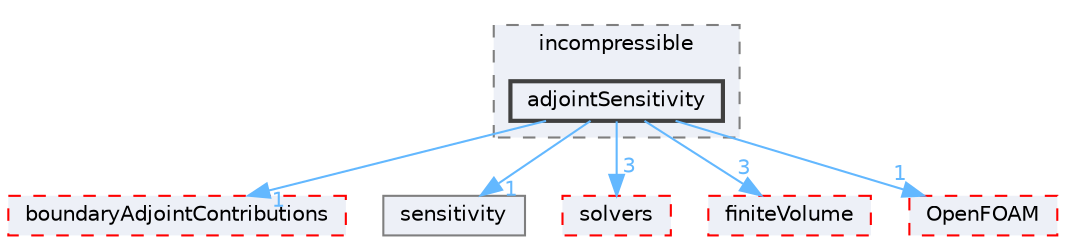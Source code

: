 digraph "src/optimisation/adjointOptimisation/adjoint/optimisation/adjointSensitivity/incompressible/adjointSensitivity"
{
 // LATEX_PDF_SIZE
  bgcolor="transparent";
  edge [fontname=Helvetica,fontsize=10,labelfontname=Helvetica,labelfontsize=10];
  node [fontname=Helvetica,fontsize=10,shape=box,height=0.2,width=0.4];
  compound=true
  subgraph clusterdir_2b473d201aab52bb890a8b3370c59272 {
    graph [ bgcolor="#edf0f7", pencolor="grey50", label="incompressible", fontname=Helvetica,fontsize=10 style="filled,dashed", URL="dir_2b473d201aab52bb890a8b3370c59272.html",tooltip=""]
  dir_c9975b67581c2da6d7f831922d1c5844 [label="adjointSensitivity", fillcolor="#edf0f7", color="grey25", style="filled,bold", URL="dir_c9975b67581c2da6d7f831922d1c5844.html",tooltip=""];
  }
  dir_3c0395a0b3704d24024ddd387bcbaf66 [label="boundaryAdjointContributions", fillcolor="#edf0f7", color="red", style="filled,dashed", URL="dir_3c0395a0b3704d24024ddd387bcbaf66.html",tooltip=""];
  dir_f7272483e2a5918c938aa224b678aee8 [label="sensitivity", fillcolor="#edf0f7", color="grey50", style="filled", URL="dir_f7272483e2a5918c938aa224b678aee8.html",tooltip=""];
  dir_f1ea2e00111d8324be054b4e32e6ee53 [label="solvers", fillcolor="#edf0f7", color="red", style="filled,dashed", URL="dir_f1ea2e00111d8324be054b4e32e6ee53.html",tooltip=""];
  dir_9bd15774b555cf7259a6fa18f99fe99b [label="finiteVolume", fillcolor="#edf0f7", color="red", style="filled,dashed", URL="dir_9bd15774b555cf7259a6fa18f99fe99b.html",tooltip=""];
  dir_c5473ff19b20e6ec4dfe5c310b3778a8 [label="OpenFOAM", fillcolor="#edf0f7", color="red", style="filled,dashed", URL="dir_c5473ff19b20e6ec4dfe5c310b3778a8.html",tooltip=""];
  dir_c9975b67581c2da6d7f831922d1c5844->dir_3c0395a0b3704d24024ddd387bcbaf66 [headlabel="1", labeldistance=1.5 headhref="dir_000061_000324.html" href="dir_000061_000324.html" color="steelblue1" fontcolor="steelblue1"];
  dir_c9975b67581c2da6d7f831922d1c5844->dir_9bd15774b555cf7259a6fa18f99fe99b [headlabel="3", labeldistance=1.5 headhref="dir_000061_001387.html" href="dir_000061_001387.html" color="steelblue1" fontcolor="steelblue1"];
  dir_c9975b67581c2da6d7f831922d1c5844->dir_c5473ff19b20e6ec4dfe5c310b3778a8 [headlabel="1", labeldistance=1.5 headhref="dir_000061_002695.html" href="dir_000061_002695.html" color="steelblue1" fontcolor="steelblue1"];
  dir_c9975b67581c2da6d7f831922d1c5844->dir_f1ea2e00111d8324be054b4e32e6ee53 [headlabel="3", labeldistance=1.5 headhref="dir_000061_003659.html" href="dir_000061_003659.html" color="steelblue1" fontcolor="steelblue1"];
  dir_c9975b67581c2da6d7f831922d1c5844->dir_f7272483e2a5918c938aa224b678aee8 [headlabel="1", labeldistance=1.5 headhref="dir_000061_003479.html" href="dir_000061_003479.html" color="steelblue1" fontcolor="steelblue1"];
}
